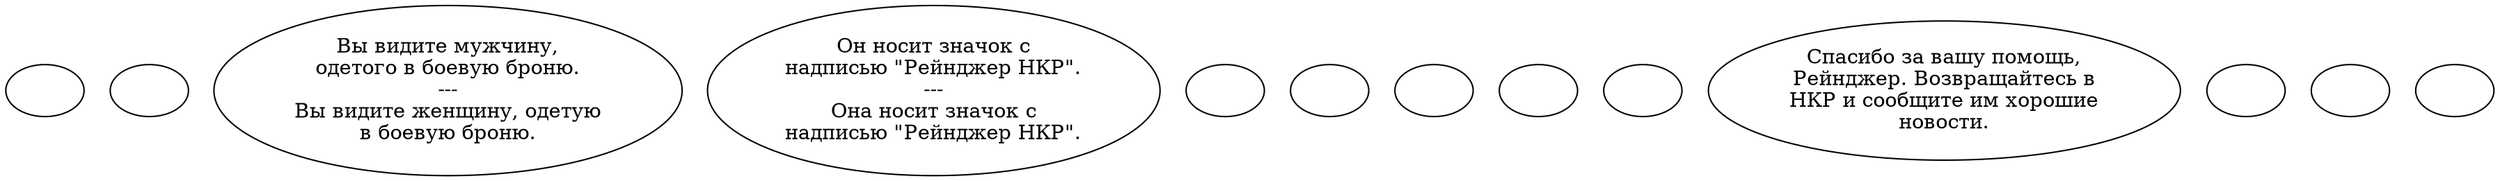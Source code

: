 digraph scatkrng {
  "start" [style=filled       fillcolor="#FFFFFF"       color="#000000"]
  "start" [label=""]
  "use_p_proc" [style=filled       fillcolor="#FFFFFF"       color="#000000"]
  "use_p_proc" [label=""]
  "look_at_p_proc" [style=filled       fillcolor="#FFFFFF"       color="#000000"]
  "look_at_p_proc" [label="Вы видите мужчину,\nодетого в боевую броню.\n---\nВы видите женщину, одетую\nв боевую броню."]
  "description_p_proc" [style=filled       fillcolor="#FFFFFF"       color="#000000"]
  "description_p_proc" [label="Он носит значок с\nнадписью \"Рейнджер НКР\".\n---\nОна носит значок с\nнадписью \"Рейнджер НКР\"."]
  "use_skill_on_p_proc" [style=filled       fillcolor="#FFFFFF"       color="#000000"]
  "use_skill_on_p_proc" [label=""]
  "use_obj_on_p_proc" [style=filled       fillcolor="#FFFFFF"       color="#000000"]
  "use_obj_on_p_proc" [label=""]
  "damage_p_proc" [style=filled       fillcolor="#FFFFFF"       color="#000000"]
  "damage_p_proc" [label=""]
  "map_enter_p_proc" [style=filled       fillcolor="#FFFFFF"       color="#000000"]
  "map_enter_p_proc" [label=""]
  "map_update_p_proc" [style=filled       fillcolor="#FFFFFF"       color="#000000"]
  "map_update_p_proc" [label=""]
  "talk_p_proc" [style=filled       fillcolor="#FFFFFF"       color="#000000"]
  "talk_p_proc" [label="Спасибо за вашу помощь,\nРейнджер. Возвращайтесь в\nНКР и сообщите им хорошие\nновости."]
  "timed_event_p_proc" [style=filled       fillcolor="#FFFFFF"       color="#000000"]
  "timed_event_p_proc" [label=""]
  "destroy_p_proc" [style=filled       fillcolor="#FFFFFF"       color="#000000"]
  "destroy_p_proc" [label=""]
  "map_exit_p_proc" [style=filled       fillcolor="#FFFFFF"       color="#000000"]
  "map_exit_p_proc" [label=""]
}